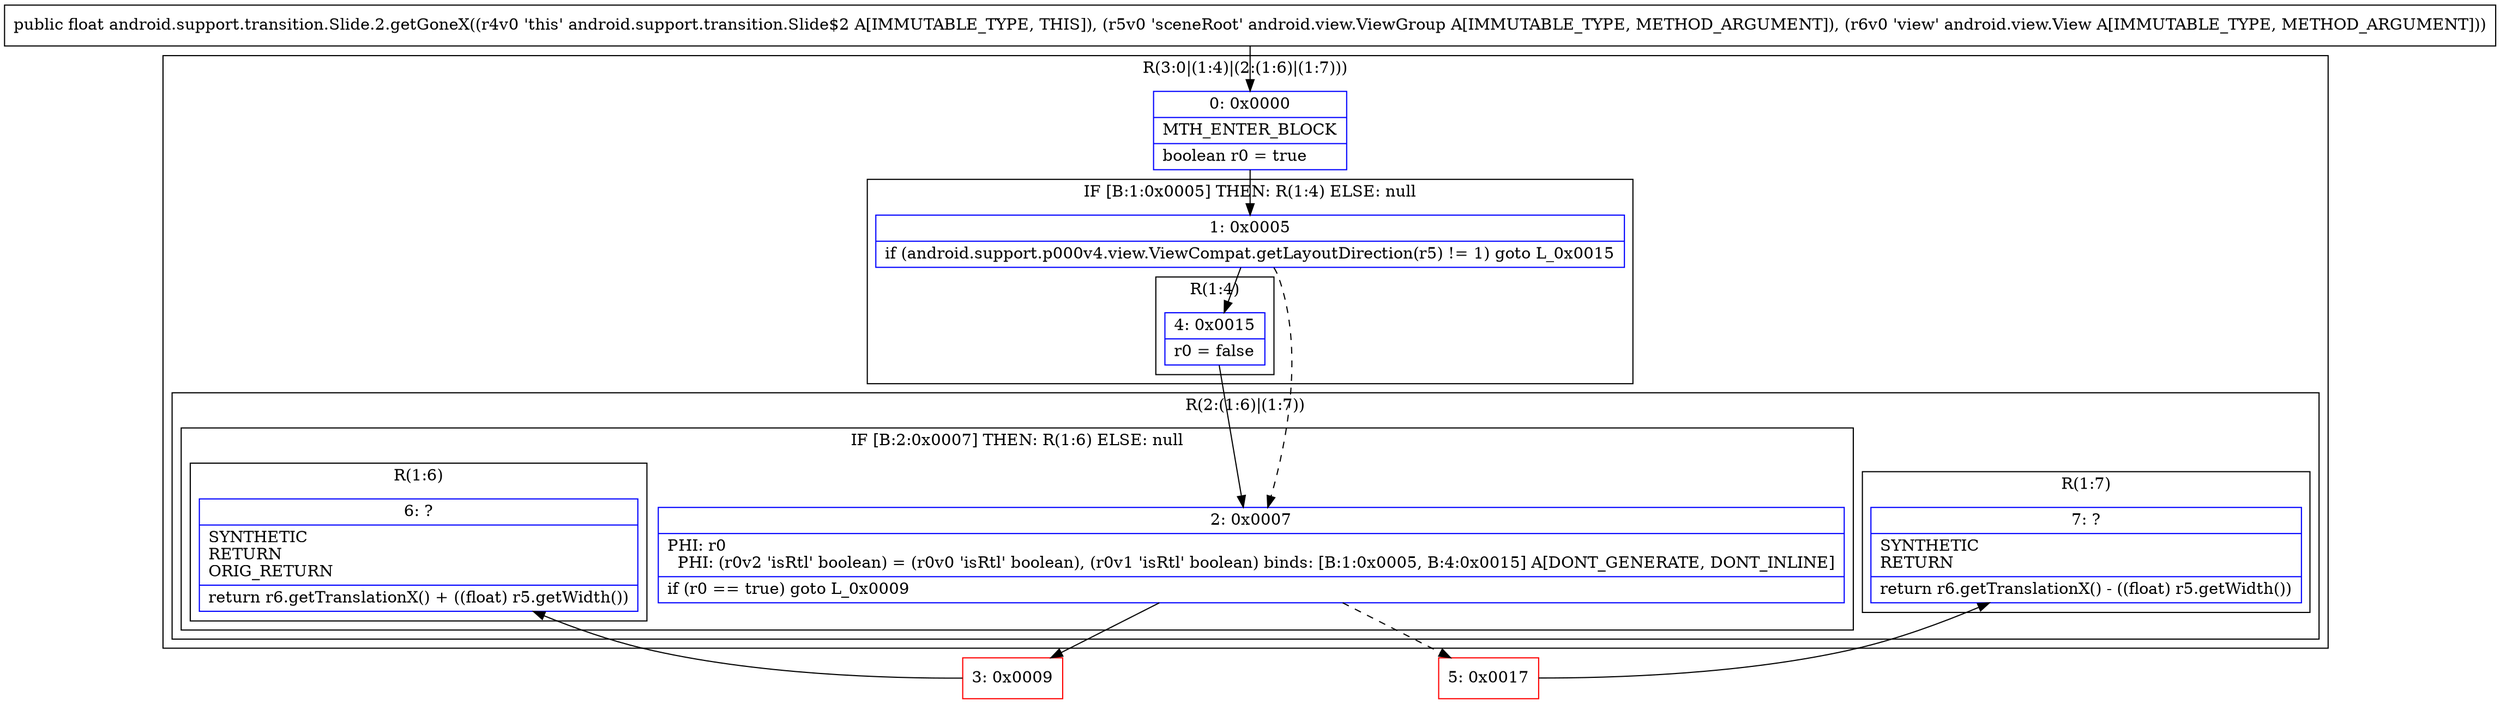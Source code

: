 digraph "CFG forandroid.support.transition.Slide.2.getGoneX(Landroid\/view\/ViewGroup;Landroid\/view\/View;)F" {
subgraph cluster_Region_1482186770 {
label = "R(3:0|(1:4)|(2:(1:6)|(1:7)))";
node [shape=record,color=blue];
Node_0 [shape=record,label="{0\:\ 0x0000|MTH_ENTER_BLOCK\l|boolean r0 = true\l}"];
subgraph cluster_IfRegion_631716450 {
label = "IF [B:1:0x0005] THEN: R(1:4) ELSE: null";
node [shape=record,color=blue];
Node_1 [shape=record,label="{1\:\ 0x0005|if (android.support.p000v4.view.ViewCompat.getLayoutDirection(r5) != 1) goto L_0x0015\l}"];
subgraph cluster_Region_944109730 {
label = "R(1:4)";
node [shape=record,color=blue];
Node_4 [shape=record,label="{4\:\ 0x0015|r0 = false\l}"];
}
}
subgraph cluster_Region_1668899312 {
label = "R(2:(1:6)|(1:7))";
node [shape=record,color=blue];
subgraph cluster_IfRegion_105878178 {
label = "IF [B:2:0x0007] THEN: R(1:6) ELSE: null";
node [shape=record,color=blue];
Node_2 [shape=record,label="{2\:\ 0x0007|PHI: r0 \l  PHI: (r0v2 'isRtl' boolean) = (r0v0 'isRtl' boolean), (r0v1 'isRtl' boolean) binds: [B:1:0x0005, B:4:0x0015] A[DONT_GENERATE, DONT_INLINE]\l|if (r0 == true) goto L_0x0009\l}"];
subgraph cluster_Region_623230206 {
label = "R(1:6)";
node [shape=record,color=blue];
Node_6 [shape=record,label="{6\:\ ?|SYNTHETIC\lRETURN\lORIG_RETURN\l|return r6.getTranslationX() + ((float) r5.getWidth())\l}"];
}
}
subgraph cluster_Region_802342623 {
label = "R(1:7)";
node [shape=record,color=blue];
Node_7 [shape=record,label="{7\:\ ?|SYNTHETIC\lRETURN\l|return r6.getTranslationX() \- ((float) r5.getWidth())\l}"];
}
}
}
Node_3 [shape=record,color=red,label="{3\:\ 0x0009}"];
Node_5 [shape=record,color=red,label="{5\:\ 0x0017}"];
MethodNode[shape=record,label="{public float android.support.transition.Slide.2.getGoneX((r4v0 'this' android.support.transition.Slide$2 A[IMMUTABLE_TYPE, THIS]), (r5v0 'sceneRoot' android.view.ViewGroup A[IMMUTABLE_TYPE, METHOD_ARGUMENT]), (r6v0 'view' android.view.View A[IMMUTABLE_TYPE, METHOD_ARGUMENT])) }"];
MethodNode -> Node_0;
Node_0 -> Node_1;
Node_1 -> Node_2[style=dashed];
Node_1 -> Node_4;
Node_4 -> Node_2;
Node_2 -> Node_3;
Node_2 -> Node_5[style=dashed];
Node_3 -> Node_6;
Node_5 -> Node_7;
}

